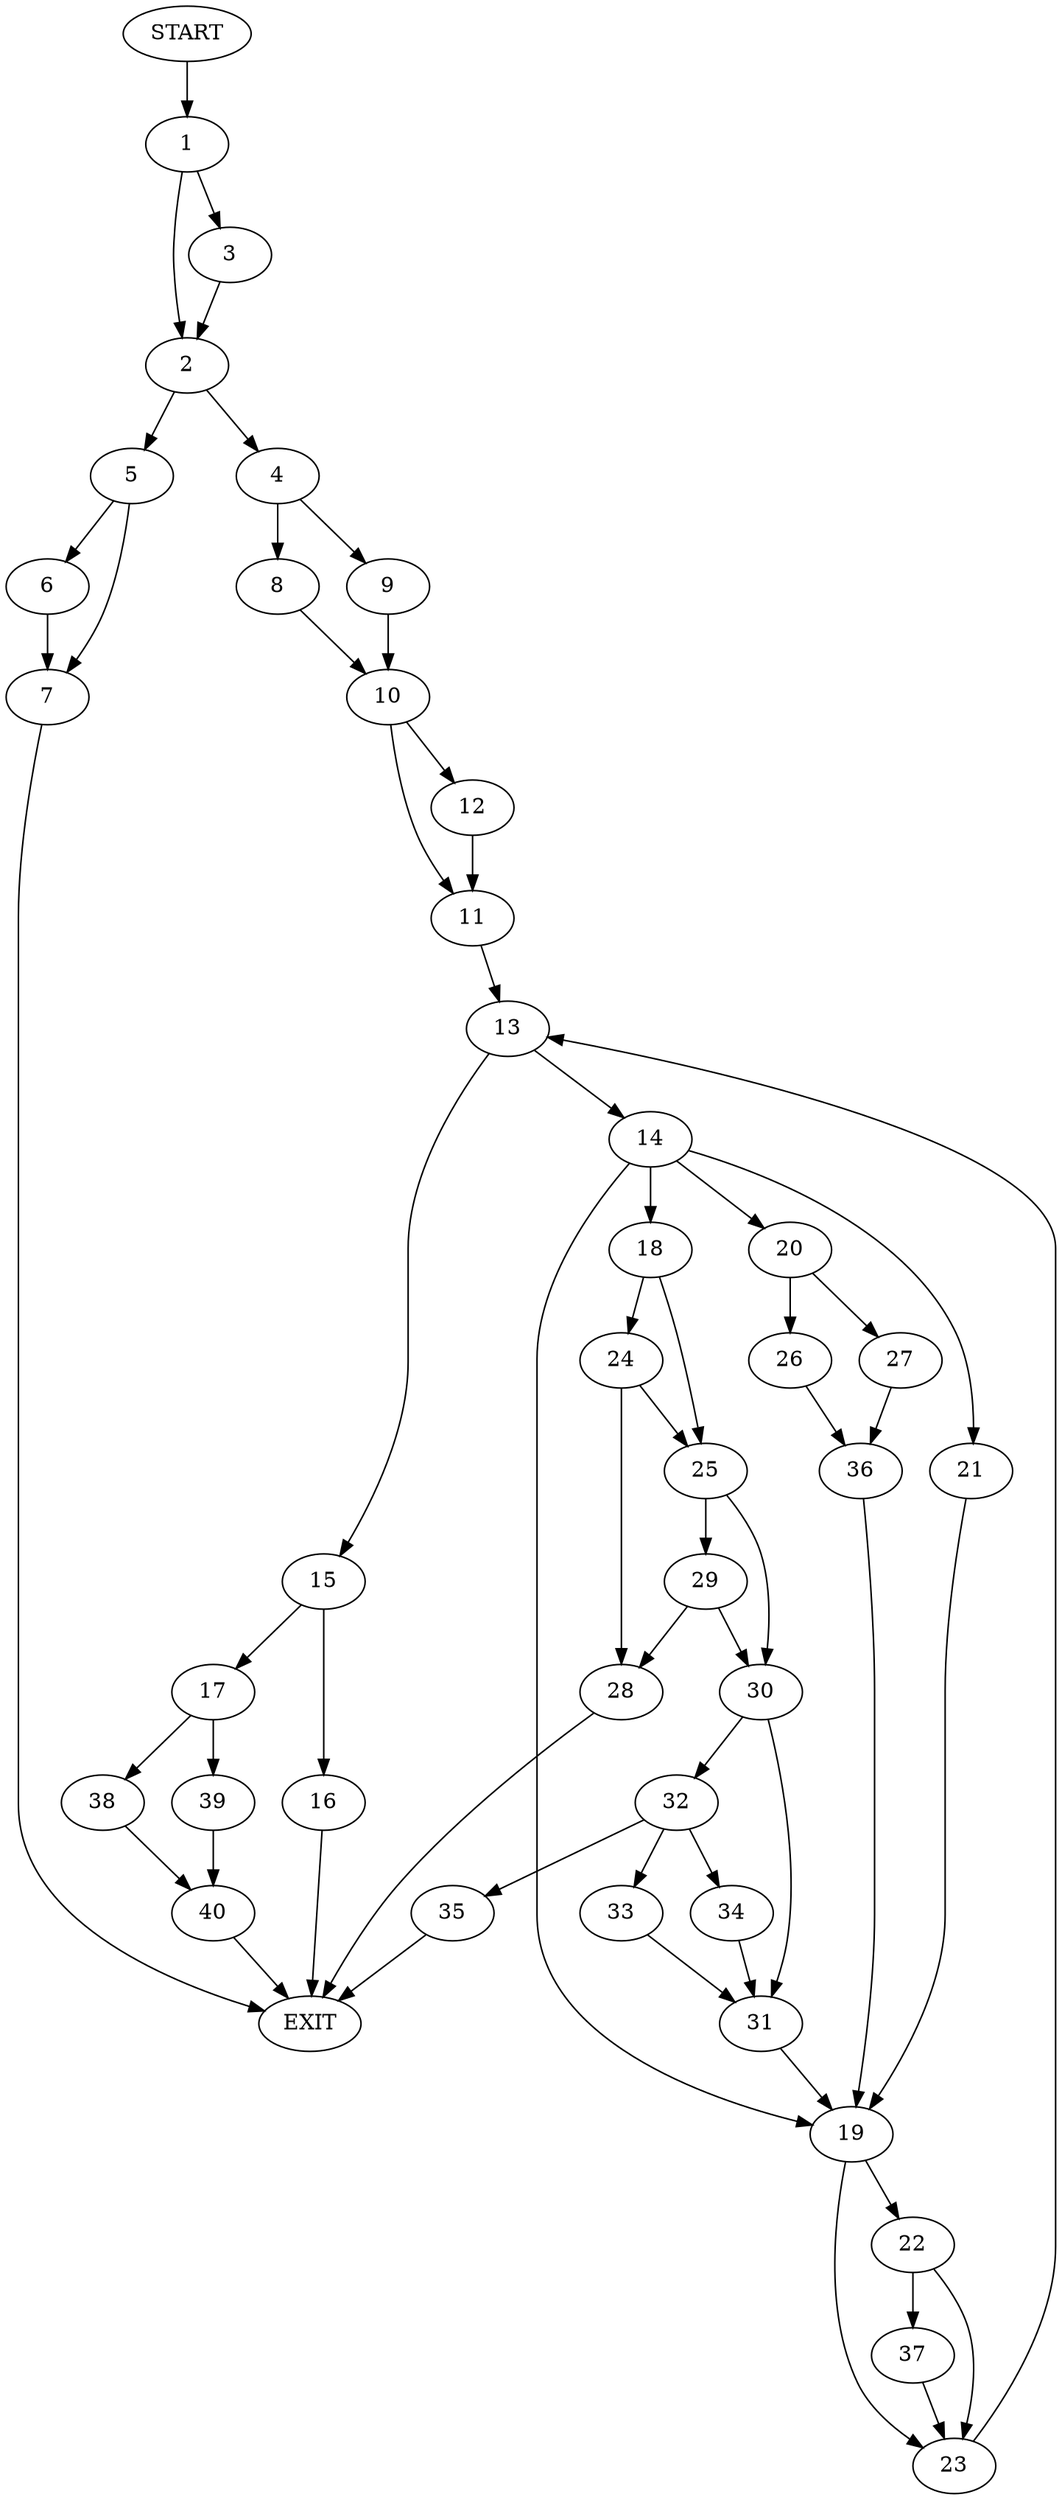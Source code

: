 digraph {
0 [label="START"]
41 [label="EXIT"]
0 -> 1
1 -> 2
1 -> 3
3 -> 2
2 -> 4
2 -> 5
5 -> 6
5 -> 7
4 -> 8
4 -> 9
6 -> 7
7 -> 41
8 -> 10
9 -> 10
10 -> 11
10 -> 12
11 -> 13
12 -> 11
13 -> 14
13 -> 15
15 -> 16
15 -> 17
14 -> 18
14 -> 19
14 -> 20
14 -> 21
19 -> 22
19 -> 23
21 -> 19
18 -> 24
18 -> 25
20 -> 26
20 -> 27
24 -> 28
24 -> 25
25 -> 29
25 -> 30
28 -> 41
29 -> 28
29 -> 30
30 -> 31
30 -> 32
31 -> 19
32 -> 33
32 -> 34
32 -> 35
35 -> 41
34 -> 31
33 -> 31
27 -> 36
26 -> 36
36 -> 19
22 -> 23
22 -> 37
23 -> 13
37 -> 23
16 -> 41
17 -> 38
17 -> 39
38 -> 40
39 -> 40
40 -> 41
}

